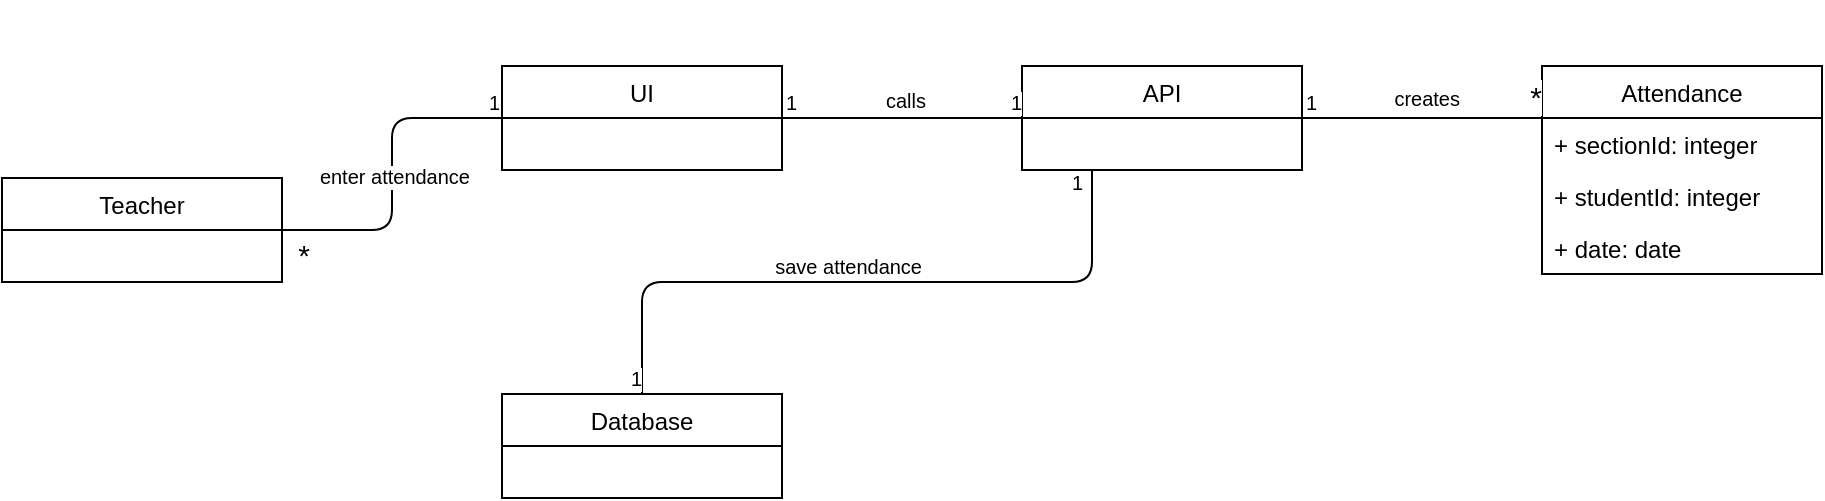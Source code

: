 <mxfile version="10.7.1" type="google"><diagram id="ygD5Jfgon0bqTSXB9z6R" name="Page-1"><mxGraphModel dx="480" dy="258" grid="1" gridSize="10" guides="1" tooltips="1" connect="1" arrows="1" fold="1" page="1" pageScale="1" pageWidth="850" pageHeight="1100" math="0" shadow="0"><root><mxCell id="0"/><mxCell id="1" parent="0"/><mxCell id="TZb3LAIrVW6zPOXExeUa-1" value="Teacher" style="swimlane;fontStyle=0;childLayout=stackLayout;horizontal=1;startSize=26;fillColor=none;horizontalStack=0;resizeParent=1;resizeParentMax=0;resizeLast=0;collapsible=1;marginBottom=0;" parent="1" vertex="1"><mxGeometry x="30" y="272" width="140" height="52" as="geometry"><mxRectangle x="120" y="80" width="90" height="26" as="alternateBounds"/></mxGeometry></mxCell><mxCell id="TZb3LAIrVW6zPOXExeUa-2" value="Database" style="swimlane;fontStyle=0;childLayout=stackLayout;horizontal=1;startSize=26;fillColor=none;horizontalStack=0;resizeParent=1;resizeParentMax=0;resizeLast=0;collapsible=1;marginBottom=0;" parent="1" vertex="1"><mxGeometry x="280" y="380" width="140" height="52" as="geometry"/></mxCell><mxCell id="TZb3LAIrVW6zPOXExeUa-3" value="UI" style="swimlane;fontStyle=0;childLayout=stackLayout;horizontal=1;startSize=26;fillColor=none;horizontalStack=0;resizeParent=1;resizeParentMax=0;resizeLast=0;collapsible=1;marginBottom=0;" parent="1" vertex="1"><mxGeometry x="280" y="216" width="140" height="52" as="geometry"/></mxCell><mxCell id="TZb3LAIrVW6zPOXExeUa-4" value="API" style="swimlane;fontStyle=0;childLayout=stackLayout;horizontal=1;startSize=26;fillColor=none;horizontalStack=0;resizeParent=1;resizeParentMax=0;resizeLast=0;collapsible=1;marginBottom=0;" parent="1" vertex="1"><mxGeometry x="540" y="216" width="140" height="52" as="geometry"/></mxCell><mxCell id="TZb3LAIrVW6zPOXExeUa-5" value="" style="endArrow=none;html=1;edgeStyle=orthogonalEdgeStyle;entryX=0;entryY=0.5;entryDx=0;entryDy=0;exitX=1;exitY=0.5;exitDx=0;exitDy=0;" parent="1" source="TZb3LAIrVW6zPOXExeUa-1" target="TZb3LAIrVW6zPOXExeUa-3" edge="1"><mxGeometry relative="1" as="geometry"><mxPoint x="170" y="311" as="sourcePoint"/><mxPoint x="250" y="270" as="targetPoint"/></mxGeometry></mxCell><mxCell id="TZb3LAIrVW6zPOXExeUa-6" value="enter attendance" style="resizable=0;html=1;align=right;verticalAlign=bottom;labelBackgroundColor=#ffffff;fontSize=10;" parent="TZb3LAIrVW6zPOXExeUa-5" connectable="0" vertex="1"><mxGeometry x="1" relative="1" as="geometry"><mxPoint x="-16" y="37" as="offset"/></mxGeometry></mxCell><mxCell id="TZb3LAIrVW6zPOXExeUa-7" value="1" style="resizable=0;html=1;align=right;verticalAlign=bottom;labelBackgroundColor=#ffffff;fontSize=10;" parent="1" connectable="0" vertex="1"><mxGeometry x="309" y="184" as="geometry"><mxPoint x="-30" y="58" as="offset"/></mxGeometry></mxCell><mxCell id="TZb3LAIrVW6zPOXExeUa-8" value="&lt;font style=&quot;font-size: 15px&quot;&gt;*&lt;/font&gt;" style="resizable=0;html=1;align=right;verticalAlign=bottom;labelBackgroundColor=#ffffff;fontSize=10;" parent="1" connectable="0" vertex="1"><mxGeometry x="194" y="265" as="geometry"><mxPoint x="-10" y="56" as="offset"/></mxGeometry></mxCell><mxCell id="TZb3LAIrVW6zPOXExeUa-9" value="" style="endArrow=none;html=1;edgeStyle=orthogonalEdgeStyle;" parent="1" edge="1"><mxGeometry relative="1" as="geometry"><mxPoint x="420" y="242" as="sourcePoint"/><mxPoint x="540" y="242" as="targetPoint"/></mxGeometry></mxCell><mxCell id="TZb3LAIrVW6zPOXExeUa-10" value="1" style="resizable=0;html=1;align=left;verticalAlign=bottom;labelBackgroundColor=#ffffff;fontSize=10;" parent="TZb3LAIrVW6zPOXExeUa-9" connectable="0" vertex="1"><mxGeometry x="-1" relative="1" as="geometry"/></mxCell><mxCell id="TZb3LAIrVW6zPOXExeUa-11" value="1" style="resizable=0;html=1;align=right;verticalAlign=bottom;labelBackgroundColor=#ffffff;fontSize=10;" parent="TZb3LAIrVW6zPOXExeUa-9" connectable="0" vertex="1"><mxGeometry x="1" relative="1" as="geometry"/></mxCell><mxCell id="TZb3LAIrVW6zPOXExeUa-12" value="calls" style="resizable=0;html=1;align=right;verticalAlign=bottom;labelBackgroundColor=#ffffff;fontSize=10;" parent="1" connectable="0" vertex="1"><mxGeometry x="502" y="185" as="geometry"><mxPoint x="-10" y="56" as="offset"/></mxGeometry></mxCell><mxCell id="TZb3LAIrVW6zPOXExeUa-13" value="" style="endArrow=none;html=1;edgeStyle=orthogonalEdgeStyle;exitX=0.25;exitY=1;exitDx=0;exitDy=0;" parent="1" source="TZb3LAIrVW6zPOXExeUa-4" target="TZb3LAIrVW6zPOXExeUa-2" edge="1"><mxGeometry relative="1" as="geometry"><mxPoint x="590" y="310" as="sourcePoint"/><mxPoint x="710" y="310" as="targetPoint"/></mxGeometry></mxCell><mxCell id="TZb3LAIrVW6zPOXExeUa-14" value="1" style="resizable=0;html=1;align=left;verticalAlign=bottom;labelBackgroundColor=#ffffff;fontSize=10;" parent="TZb3LAIrVW6zPOXExeUa-13" connectable="0" vertex="1"><mxGeometry x="-1" relative="1" as="geometry"><mxPoint x="-12" y="14" as="offset"/></mxGeometry></mxCell><mxCell id="TZb3LAIrVW6zPOXExeUa-15" value="1" style="resizable=0;html=1;align=right;verticalAlign=bottom;labelBackgroundColor=#ffffff;fontSize=10;" parent="TZb3LAIrVW6zPOXExeUa-13" connectable="0" vertex="1"><mxGeometry x="1" relative="1" as="geometry"/></mxCell><mxCell id="TZb3LAIrVW6zPOXExeUa-16" value="save attendance" style="resizable=0;html=1;align=right;verticalAlign=bottom;labelBackgroundColor=#ffffff;fontSize=10;" parent="1" connectable="0" vertex="1"><mxGeometry x="500" y="268" as="geometry"><mxPoint x="-10" y="56" as="offset"/></mxGeometry></mxCell><mxCell id="TZb3LAIrVW6zPOXExeUa-17" value="Attendance" style="swimlane;fontStyle=0;childLayout=stackLayout;horizontal=1;startSize=26;fillColor=none;horizontalStack=0;resizeParent=1;resizeParentMax=0;resizeLast=0;collapsible=1;marginBottom=0;" parent="1" vertex="1"><mxGeometry x="800" y="216" width="140" height="104" as="geometry"/></mxCell><mxCell id="TZb3LAIrVW6zPOXExeUa-25" value="+ sectionId: integer" style="text;strokeColor=none;fillColor=none;align=left;verticalAlign=top;spacingLeft=4;spacingRight=4;overflow=hidden;rotatable=0;points=[[0,0.5],[1,0.5]];portConstraint=eastwest;" parent="TZb3LAIrVW6zPOXExeUa-17" vertex="1"><mxGeometry y="26" width="140" height="26" as="geometry"/></mxCell><mxCell id="TZb3LAIrVW6zPOXExeUa-29" value="+ studentId: integer" style="text;strokeColor=none;fillColor=none;align=left;verticalAlign=top;spacingLeft=4;spacingRight=4;overflow=hidden;rotatable=0;points=[[0,0.5],[1,0.5]];portConstraint=eastwest;" parent="TZb3LAIrVW6zPOXExeUa-17" vertex="1"><mxGeometry y="52" width="140" height="26" as="geometry"/></mxCell><mxCell id="TZb3LAIrVW6zPOXExeUa-28" value="+ date: date" style="text;strokeColor=none;fillColor=none;align=left;verticalAlign=top;spacingLeft=4;spacingRight=4;overflow=hidden;rotatable=0;points=[[0,0.5],[1,0.5]];portConstraint=eastwest;" parent="TZb3LAIrVW6zPOXExeUa-17" vertex="1"><mxGeometry y="78" width="140" height="26" as="geometry"/></mxCell><mxCell id="TZb3LAIrVW6zPOXExeUa-18" value="creates" style="resizable=0;html=1;align=right;verticalAlign=bottom;labelBackgroundColor=#ffffff;fontSize=10;" parent="1" connectable="0" vertex="1"><mxGeometry x="769" y="184" as="geometry"><mxPoint x="-10" y="56" as="offset"/></mxGeometry></mxCell><mxCell id="TZb3LAIrVW6zPOXExeUa-19" value="" style="endArrow=none;html=1;edgeStyle=orthogonalEdgeStyle;" parent="1" edge="1"><mxGeometry relative="1" as="geometry"><mxPoint x="680" y="242" as="sourcePoint"/><mxPoint x="800" y="242" as="targetPoint"/></mxGeometry></mxCell><mxCell id="TZb3LAIrVW6zPOXExeUa-20" value="1" style="resizable=0;html=1;align=left;verticalAlign=bottom;labelBackgroundColor=#ffffff;fontSize=10;" parent="TZb3LAIrVW6zPOXExeUa-19" connectable="0" vertex="1"><mxGeometry x="-1" relative="1" as="geometry"/></mxCell><mxCell id="TZb3LAIrVW6zPOXExeUa-21" value="&lt;font style=&quot;font-size: 15px&quot;&gt;*&lt;/font&gt;" style="resizable=0;html=1;align=right;verticalAlign=bottom;labelBackgroundColor=#ffffff;fontSize=10;" parent="TZb3LAIrVW6zPOXExeUa-19" connectable="0" vertex="1"><mxGeometry x="1" relative="1" as="geometry"/></mxCell></root></mxGraphModel></diagram></mxfile>